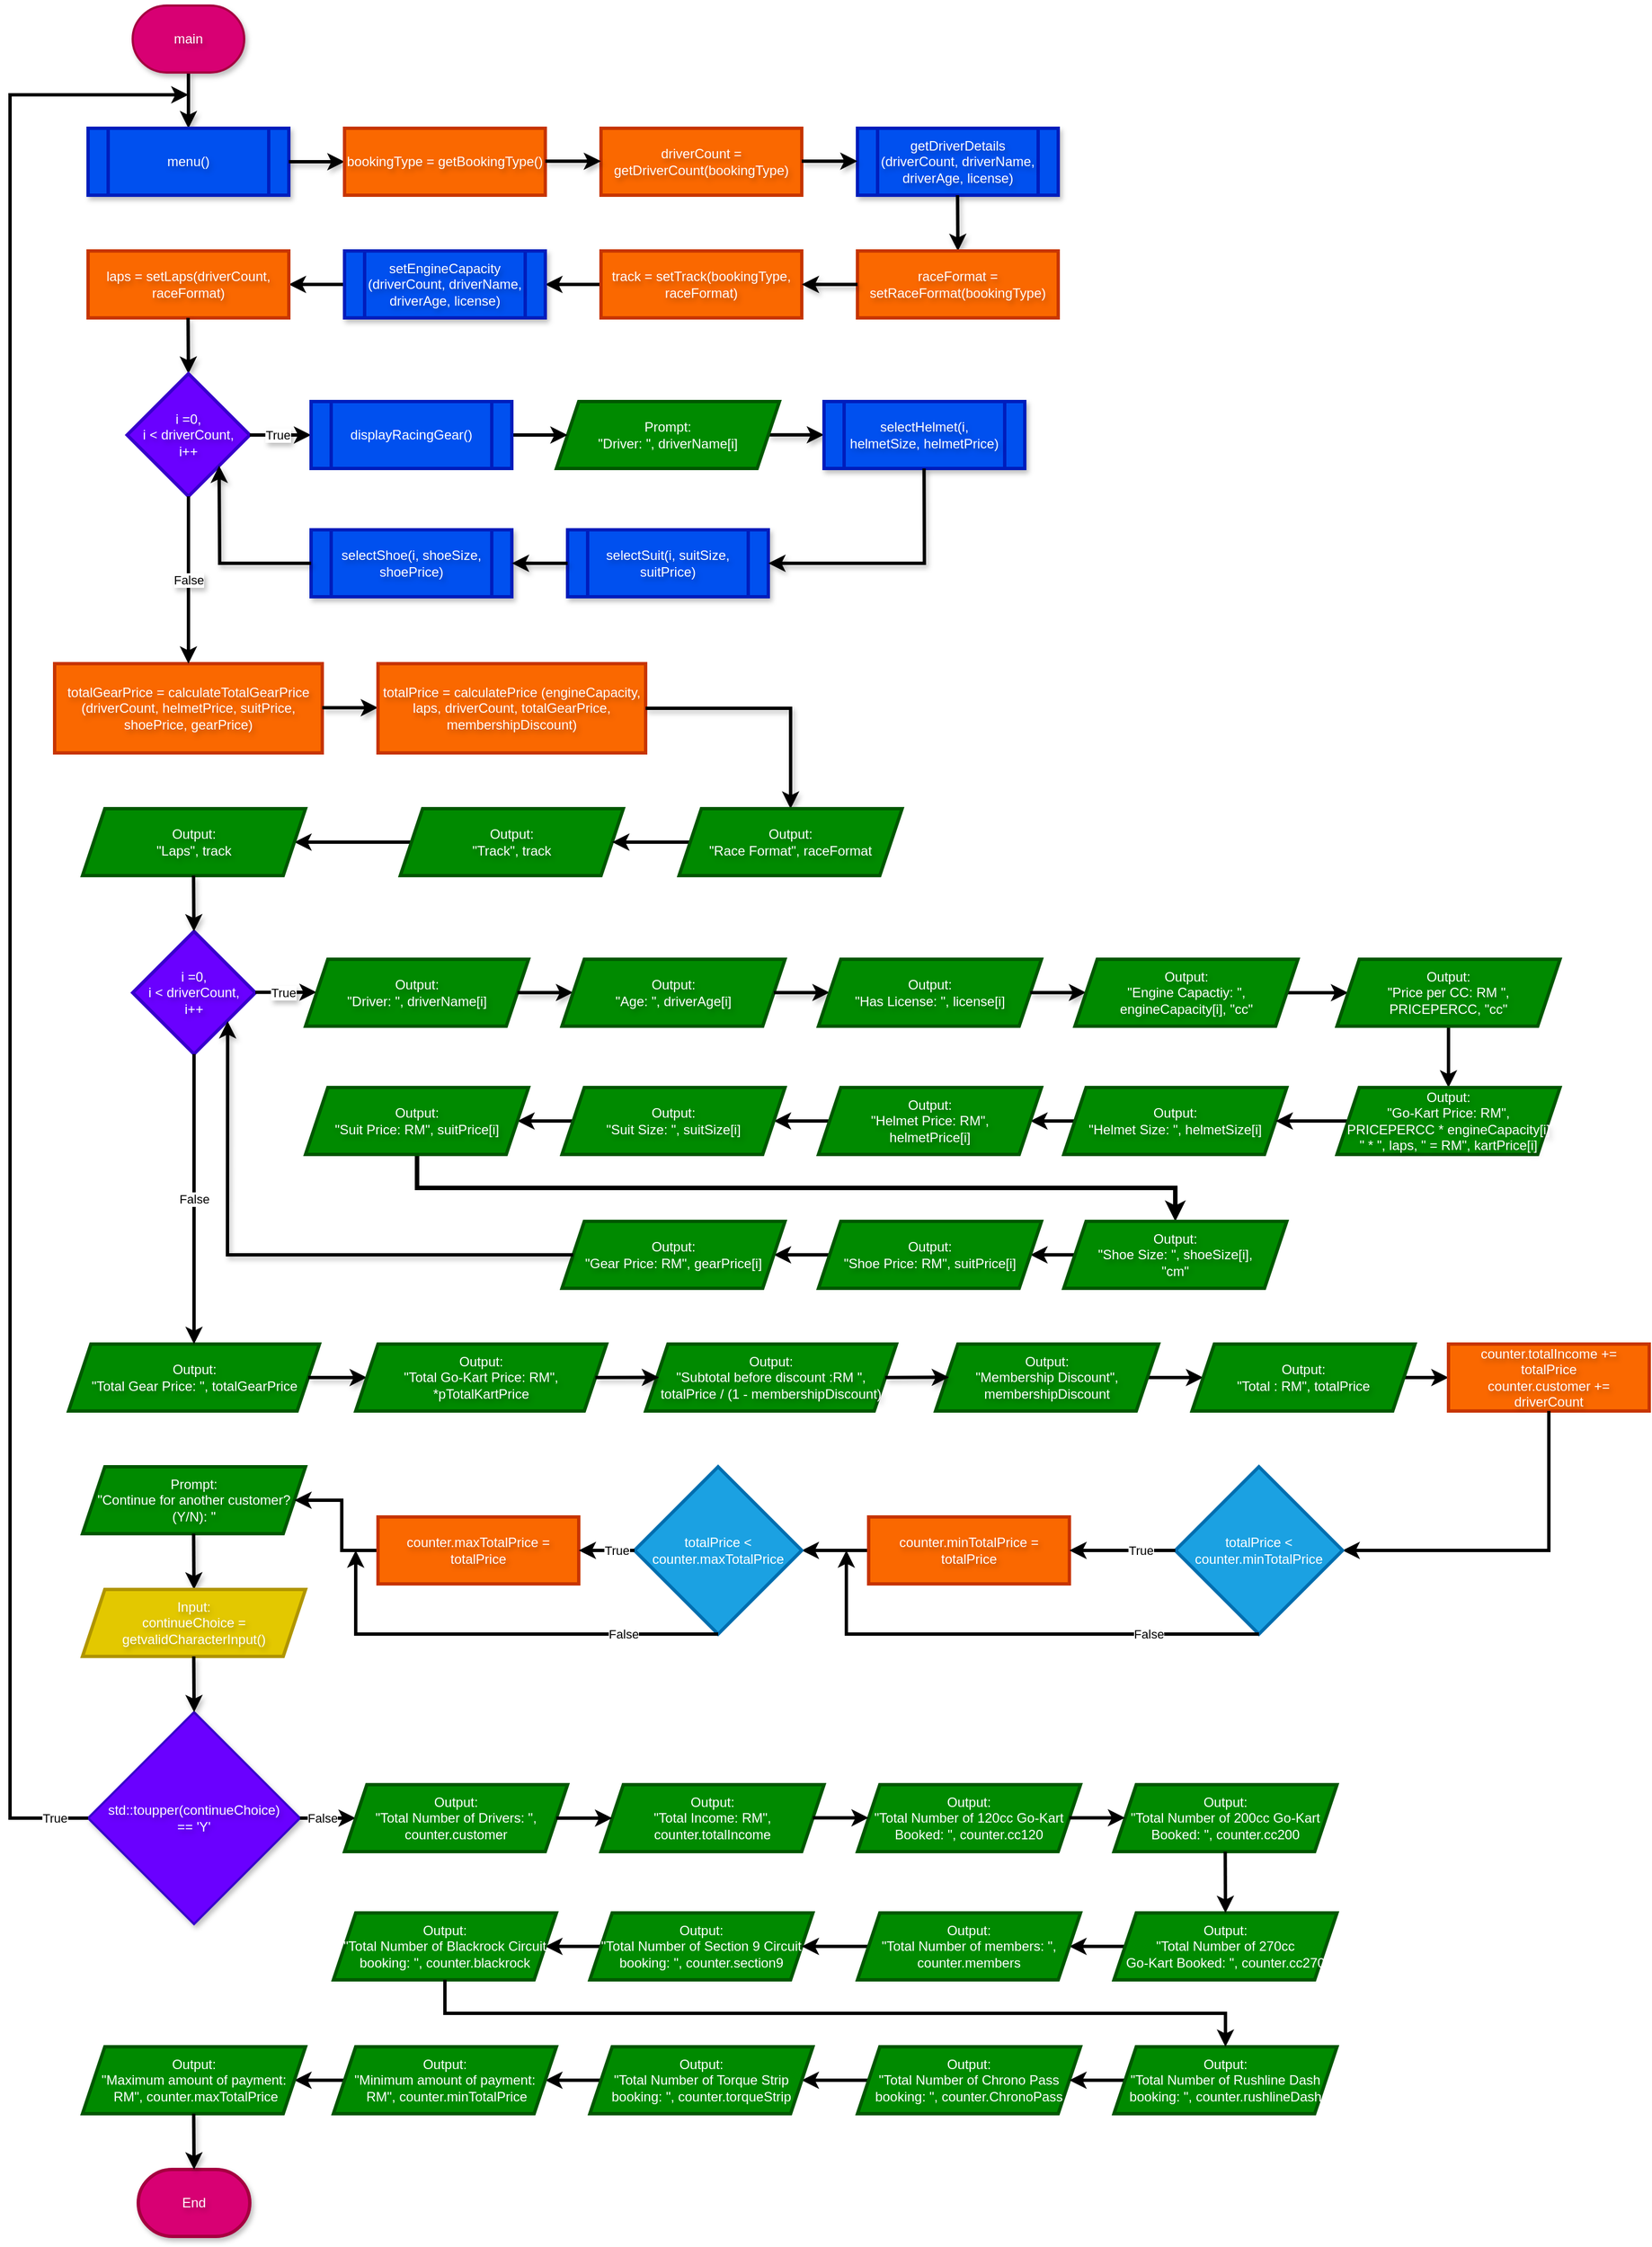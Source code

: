 <mxfile>
    <diagram id="DSDsXnFP1v6kwenmJiHx" name="Page-1">
        <mxGraphModel dx="728" dy="586" grid="1" gridSize="10" guides="1" tooltips="1" connect="1" arrows="1" fold="1" page="1" pageScale="1" pageWidth="827" pageHeight="1169" background="none" math="0" shadow="0">
            <root>
                <mxCell id="0"/>
                <mxCell id="1" parent="0"/>
                <mxCell id="25" value="" style="edgeStyle=none;html=1;strokeWidth=3;shadow=1;textShadow=1;spacing=2;" parent="1" source="2" target="24" edge="1">
                    <mxGeometry relative="1" as="geometry"/>
                </mxCell>
                <mxCell id="2" value="main" style="strokeWidth=2;html=1;shape=mxgraph.flowchart.terminator;whiteSpace=wrap;fillColor=#d80073;strokeColor=#A50040;shadow=1;fontColor=#ffffff;textShadow=1;spacing=2;" parent="1" vertex="1">
                    <mxGeometry x="270" y="40" width="100" height="60" as="geometry"/>
                </mxCell>
                <mxCell id="24" value="menu()" style="shape=process;whiteSpace=wrap;html=1;backgroundOutline=1;strokeWidth=3;shadow=1;fillColor=#0050ef;strokeColor=#001DBC;fontColor=#ffffff;textShadow=1;spacing=2;" parent="1" vertex="1">
                    <mxGeometry x="230" y="150" width="180" height="60" as="geometry"/>
                </mxCell>
                <mxCell id="109" value="std::toupper(continueChoice)&lt;br&gt;== &#39;Y&#39;" style="rhombus;whiteSpace=wrap;html=1;fillColor=#6a00ff;strokeColor=#3700CC;strokeWidth=2;shadow=1;fontColor=#ffffff;textShadow=1;spacing=2;" parent="1" vertex="1">
                    <mxGeometry x="230" y="1570" width="190" height="190" as="geometry"/>
                </mxCell>
                <mxCell id="118" value="" style="edgeStyle=none;html=1;strokeWidth=3;shadow=1;textShadow=1;spacing=2;exitX=1;exitY=0.5;exitDx=0;exitDy=0;" parent="1" source="24" edge="1">
                    <mxGeometry relative="1" as="geometry">
                        <mxPoint x="319.66" y="210" as="sourcePoint"/>
                        <mxPoint x="460" y="180" as="targetPoint"/>
                    </mxGeometry>
                </mxCell>
                <mxCell id="119" value="bookingType = getBookingType()" style="whiteSpace=wrap;html=1;fillColor=#fa6800;fontColor=#FFFFFF;strokeColor=#C73500;strokeWidth=3;textShadow=1;spacing=2;" parent="1" vertex="1">
                    <mxGeometry x="460" y="150" width="180" height="60" as="geometry"/>
                </mxCell>
                <mxCell id="121" value="driverCount =&lt;br&gt;getDriverCount(bookingType)" style="whiteSpace=wrap;html=1;fillColor=#fa6800;fontColor=#FFFFFF;strokeColor=#C73500;strokeWidth=3;textShadow=1;spacing=2;" parent="1" vertex="1">
                    <mxGeometry x="690" y="150" width="180" height="60" as="geometry"/>
                </mxCell>
                <mxCell id="124" value="getDriverDetails (driverCount, driverName, driverAge, license)" style="shape=process;whiteSpace=wrap;html=1;backgroundOutline=1;strokeWidth=3;shadow=1;fillColor=#0050ef;strokeColor=#001DBC;fontColor=#ffffff;textShadow=1;spacing=2;" parent="1" vertex="1">
                    <mxGeometry x="920" y="150" width="180" height="60" as="geometry"/>
                </mxCell>
                <mxCell id="125" value="" style="edgeStyle=none;html=1;strokeWidth=3;shadow=1;entryX=0.5;entryY=0;entryDx=0;entryDy=0;textShadow=1;spacing=2;" parent="1" edge="1">
                    <mxGeometry relative="1" as="geometry">
                        <mxPoint x="1009.71" y="210" as="sourcePoint"/>
                        <mxPoint x="1010.05" y="260" as="targetPoint"/>
                    </mxGeometry>
                </mxCell>
                <mxCell id="126" value="raceFormat =&lt;br&gt;setRaceFormat(bookingType)" style="whiteSpace=wrap;html=1;fillColor=#fa6800;fontColor=#FFFFFF;strokeColor=#C73500;strokeWidth=3;textShadow=1;spacing=2;" parent="1" vertex="1">
                    <mxGeometry x="920" y="260" width="180" height="60" as="geometry"/>
                </mxCell>
                <mxCell id="228" value="" style="edgeStyle=none;html=1;strokeWidth=3;" parent="1" source="129" target="132" edge="1">
                    <mxGeometry relative="1" as="geometry"/>
                </mxCell>
                <mxCell id="129" value="track = setTrack(bookingType, raceFormat)" style="whiteSpace=wrap;html=1;fillColor=#fa6800;fontColor=#FFFFFF;strokeColor=#C73500;strokeWidth=3;textShadow=1;spacing=2;" parent="1" vertex="1">
                    <mxGeometry x="690" y="260" width="180" height="60" as="geometry"/>
                </mxCell>
                <mxCell id="229" value="" style="edgeStyle=none;html=1;strokeWidth=3;" parent="1" source="132" target="134" edge="1">
                    <mxGeometry relative="1" as="geometry"/>
                </mxCell>
                <mxCell id="132" value="setEngineCapacity&lt;br&gt;(driverCount, driverName, driverAge, license)" style="shape=process;whiteSpace=wrap;html=1;backgroundOutline=1;strokeWidth=3;shadow=1;fillColor=#0050ef;strokeColor=#001DBC;fontColor=#ffffff;textShadow=1;spacing=2;" parent="1" vertex="1">
                    <mxGeometry x="460" y="260" width="180" height="60" as="geometry"/>
                </mxCell>
                <mxCell id="134" value="laps = setLaps(driverCount, raceFormat)" style="whiteSpace=wrap;html=1;fillColor=#fa6800;fontColor=#FFFFFF;strokeColor=#C73500;strokeWidth=3;textShadow=1;spacing=2;" parent="1" vertex="1">
                    <mxGeometry x="230" y="260" width="180" height="60" as="geometry"/>
                </mxCell>
                <mxCell id="135" value="" style="edgeStyle=none;html=1;strokeWidth=3;shadow=1;entryX=0.5;entryY=0;entryDx=0;entryDy=0;textShadow=1;spacing=2;" parent="1" edge="1">
                    <mxGeometry relative="1" as="geometry">
                        <mxPoint x="319.66" y="320" as="sourcePoint"/>
                        <mxPoint x="320" y="370" as="targetPoint"/>
                    </mxGeometry>
                </mxCell>
                <mxCell id="136" value="i =0,&lt;br&gt;i &amp;lt; driverCount,&lt;br&gt;i++" style="rhombus;whiteSpace=wrap;html=1;fillColor=#6a00ff;fontColor=#ffffff;strokeColor=#3700CC;textShadow=1;spacing=2;strokeWidth=3;" parent="1" vertex="1">
                    <mxGeometry x="265" y="370" width="110" height="110" as="geometry"/>
                </mxCell>
                <mxCell id="143" value="selectSuit(i, suitSize, suitPrice)" style="shape=process;whiteSpace=wrap;html=1;backgroundOutline=1;strokeWidth=3;shadow=1;fillColor=#0050ef;strokeColor=#001DBC;fontColor=#ffffff;textShadow=1;spacing=2;" parent="1" vertex="1">
                    <mxGeometry x="660" y="510" width="180" height="60" as="geometry"/>
                </mxCell>
                <mxCell id="145" value="selectShoe(i, shoeSize, shoePrice)" style="shape=process;whiteSpace=wrap;html=1;backgroundOutline=1;strokeWidth=3;shadow=1;fillColor=#0050ef;strokeColor=#001DBC;fontColor=#ffffff;textShadow=1;spacing=2;" parent="1" vertex="1">
                    <mxGeometry x="430" y="510" width="180" height="60" as="geometry"/>
                </mxCell>
                <mxCell id="146" value="" style="edgeStyle=none;html=1;strokeWidth=3;shadow=1;entryX=1;entryY=1;entryDx=0;entryDy=0;exitX=0;exitY=0.5;exitDx=0;exitDy=0;rounded=0;curved=0;textShadow=1;spacing=2;" parent="1" source="145" target="136" edge="1">
                    <mxGeometry relative="1" as="geometry">
                        <mxPoint x="428" y="770" as="sourcePoint"/>
                        <mxPoint x="346.5" y="452.5" as="targetPoint"/>
                        <Array as="points">
                            <mxPoint x="348" y="540"/>
                        </Array>
                    </mxGeometry>
                </mxCell>
                <mxCell id="149" value="totalGearPrice = calculateTotalGearPrice (driverCount, helmetPrice, suitPrice, shoePrice, gearPrice)" style="whiteSpace=wrap;html=1;fillColor=#fa6800;fontColor=#FFFFFF;strokeColor=#C73500;strokeWidth=3;textShadow=1;spacing=2;" parent="1" vertex="1">
                    <mxGeometry x="200" y="630" width="240" height="80" as="geometry"/>
                </mxCell>
                <mxCell id="150" value="" style="endArrow=classic;html=1;exitX=0.5;exitY=1;exitDx=0;exitDy=0;entryX=0.5;entryY=0;entryDx=0;entryDy=0;strokeWidth=3;textShadow=1;spacing=2;" parent="1" source="136" target="149" edge="1">
                    <mxGeometry relative="1" as="geometry">
                        <mxPoint x="300" y="630" as="sourcePoint"/>
                        <mxPoint x="400" y="630" as="targetPoint"/>
                    </mxGeometry>
                </mxCell>
                <mxCell id="151" value="False" style="edgeLabel;resizable=0;html=1;;align=center;verticalAlign=middle;textShadow=1;spacing=2;" parent="150" connectable="0" vertex="1">
                    <mxGeometry relative="1" as="geometry"/>
                </mxCell>
                <mxCell id="152" value="" style="endArrow=classic;html=1;exitX=1;exitY=0.5;exitDx=0;exitDy=0;entryX=0;entryY=0.5;entryDx=0;entryDy=0;strokeWidth=3;textShadow=1;spacing=2;" parent="1" source="136" edge="1">
                    <mxGeometry relative="1" as="geometry">
                        <mxPoint x="390" y="460" as="sourcePoint"/>
                        <mxPoint x="430" y="425" as="targetPoint"/>
                    </mxGeometry>
                </mxCell>
                <mxCell id="153" value="True" style="edgeLabel;resizable=0;html=1;;align=center;verticalAlign=middle;textShadow=1;spacing=2;" parent="152" connectable="0" vertex="1">
                    <mxGeometry relative="1" as="geometry">
                        <mxPoint x="-3" as="offset"/>
                    </mxGeometry>
                </mxCell>
                <mxCell id="155" value="" style="edgeStyle=none;html=1;strokeWidth=3;shadow=1;textShadow=1;spacing=2;" parent="1" edge="1">
                    <mxGeometry relative="1" as="geometry">
                        <mxPoint x="440" y="669.47" as="sourcePoint"/>
                        <mxPoint x="490" y="669.47" as="targetPoint"/>
                    </mxGeometry>
                </mxCell>
                <mxCell id="156" value="totalPrice = calculatePrice (engineCapacity, laps, driverCount, totalGearPrice, membershipDiscount)" style="whiteSpace=wrap;html=1;fillColor=#fa6800;fontColor=#FFFFFF;strokeColor=#C73500;strokeWidth=3;textShadow=1;spacing=2;" parent="1" vertex="1">
                    <mxGeometry x="490" y="630" width="240" height="80" as="geometry"/>
                </mxCell>
                <mxCell id="157" value="" style="edgeStyle=none;html=1;strokeWidth=3;shadow=1;entryX=0.5;entryY=0;entryDx=0;entryDy=0;textShadow=1;spacing=2;exitX=1;exitY=0.5;exitDx=0;exitDy=0;rounded=0;curved=0;" parent="1" edge="1" target="304" source="156">
                    <mxGeometry relative="1" as="geometry">
                        <mxPoint x="760" y="650" as="sourcePoint"/>
                        <mxPoint x="760.34" y="700" as="targetPoint"/>
                        <Array as="points">
                            <mxPoint x="860" y="670"/>
                        </Array>
                    </mxGeometry>
                </mxCell>
                <mxCell id="230" value="" style="edgeStyle=none;html=1;strokeWidth=3;" parent="1" target="161" edge="1">
                    <mxGeometry relative="1" as="geometry">
                        <mxPoint x="520" y="790" as="sourcePoint"/>
                    </mxGeometry>
                </mxCell>
                <mxCell id="161" value="Output:&lt;br&gt;&quot;Laps&quot;, track" style="shape=parallelogram;perimeter=parallelogramPerimeter;whiteSpace=wrap;html=1;fixedSize=1;fillColor=#008a00;fontColor=#ffffff;strokeColor=#005700;textShadow=1;spacing=2;strokeWidth=3;" parent="1" vertex="1">
                    <mxGeometry x="225" y="760" width="200" height="60" as="geometry"/>
                </mxCell>
                <mxCell id="162" value="i =0,&lt;br&gt;i &amp;lt; driverCount,&lt;br&gt;i++" style="rhombus;whiteSpace=wrap;html=1;fillColor=#6a00ff;fontColor=#ffffff;strokeColor=#3700CC;textShadow=1;spacing=2;strokeWidth=3;" parent="1" vertex="1">
                    <mxGeometry x="270" y="870" width="110" height="110" as="geometry"/>
                </mxCell>
                <mxCell id="163" value="" style="edgeStyle=none;html=1;strokeWidth=3;shadow=1;entryX=0.5;entryY=0;entryDx=0;entryDy=0;textShadow=1;spacing=2;" parent="1" edge="1">
                    <mxGeometry relative="1" as="geometry">
                        <mxPoint x="324.57" y="820" as="sourcePoint"/>
                        <mxPoint x="324.91" y="870" as="targetPoint"/>
                    </mxGeometry>
                </mxCell>
                <mxCell id="164" value="" style="endArrow=classic;html=1;exitX=1;exitY=0.5;exitDx=0;exitDy=0;entryX=0;entryY=0.5;entryDx=0;entryDy=0;strokeWidth=3;textShadow=1;spacing=2;" parent="1" edge="1">
                    <mxGeometry relative="1" as="geometry">
                        <mxPoint x="380" y="924.57" as="sourcePoint"/>
                        <mxPoint x="435" y="924.57" as="targetPoint"/>
                    </mxGeometry>
                </mxCell>
                <mxCell id="165" value="True" style="edgeLabel;resizable=0;html=1;;align=center;verticalAlign=middle;textShadow=1;spacing=2;" parent="164" connectable="0" vertex="1">
                    <mxGeometry relative="1" as="geometry">
                        <mxPoint x="-3" as="offset"/>
                    </mxGeometry>
                </mxCell>
                <mxCell id="166" value="Output:&lt;br&gt;&quot;Driver: &quot;, driverName[i]" style="shape=parallelogram;perimeter=parallelogramPerimeter;whiteSpace=wrap;html=1;fixedSize=1;fillColor=#008a00;fontColor=#ffffff;strokeColor=#005700;textShadow=1;spacing=2;strokeWidth=3;" parent="1" vertex="1">
                    <mxGeometry x="425" y="895" width="200" height="60" as="geometry"/>
                </mxCell>
                <mxCell id="192" value="" style="edgeStyle=none;html=1;textShadow=1;strokeWidth=3;spacing=2;" parent="1" source="171" target="184" edge="1">
                    <mxGeometry relative="1" as="geometry"/>
                </mxCell>
                <mxCell id="171" value="Output:&lt;br&gt;&quot;Helmet Size: &quot;, helmetSize[i]" style="shape=parallelogram;perimeter=parallelogramPerimeter;whiteSpace=wrap;html=1;fixedSize=1;fillColor=#008a00;fontColor=#ffffff;strokeColor=#005700;textShadow=1;spacing=2;strokeWidth=3;" parent="1" vertex="1">
                    <mxGeometry x="1105" y="1010" width="200" height="60" as="geometry"/>
                </mxCell>
                <mxCell id="172" value="" style="edgeStyle=none;html=1;strokeWidth=3;shadow=1;textShadow=1;spacing=2;" parent="1" edge="1">
                    <mxGeometry relative="1" as="geometry">
                        <mxPoint x="840" y="424.83" as="sourcePoint"/>
                        <mxPoint x="890" y="424.83" as="targetPoint"/>
                    </mxGeometry>
                </mxCell>
                <mxCell id="173" value="selectHelmet(i, helmetSize, helmetPrice)" style="shape=process;whiteSpace=wrap;html=1;backgroundOutline=1;strokeWidth=3;shadow=1;fillColor=#0050ef;strokeColor=#001DBC;fontColor=#ffffff;textShadow=1;spacing=2;" parent="1" vertex="1">
                    <mxGeometry x="890" y="395" width="180" height="60" as="geometry"/>
                </mxCell>
                <mxCell id="174" value="" style="edgeStyle=none;html=1;strokeWidth=3;shadow=1;entryX=1;entryY=0.5;entryDx=0;entryDy=0;textShadow=1;spacing=2;rounded=0;curved=0;" parent="1" target="143" edge="1">
                    <mxGeometry relative="1" as="geometry">
                        <mxPoint x="979.7" y="455" as="sourcePoint"/>
                        <mxPoint x="980" y="510" as="targetPoint"/>
                        <Array as="points">
                            <mxPoint x="980" y="540"/>
                        </Array>
                    </mxGeometry>
                </mxCell>
                <mxCell id="176" value="" style="edgeStyle=none;html=1;strokeWidth=3;shadow=1;entryX=1;entryY=0.5;entryDx=0;entryDy=0;exitX=0;exitY=0.5;exitDx=0;exitDy=0;textShadow=1;spacing=2;" parent="1" source="143" target="145" edge="1">
                    <mxGeometry relative="1" as="geometry">
                        <mxPoint x="620" y="434.83" as="sourcePoint"/>
                        <mxPoint x="670" y="434.83" as="targetPoint"/>
                    </mxGeometry>
                </mxCell>
                <mxCell id="178" value="" style="edgeStyle=none;html=1;strokeWidth=3;shadow=1;textShadow=1;spacing=2;" parent="1" edge="1">
                    <mxGeometry relative="1" as="geometry">
                        <mxPoint x="615" y="924.82" as="sourcePoint"/>
                        <mxPoint x="665" y="924.82" as="targetPoint"/>
                    </mxGeometry>
                </mxCell>
                <mxCell id="179" value="Output:&lt;br&gt;&quot;Age: &quot;, driverAge[i]" style="shape=parallelogram;perimeter=parallelogramPerimeter;whiteSpace=wrap;html=1;fixedSize=1;fillColor=#008a00;fontColor=#ffffff;strokeColor=#005700;textShadow=1;spacing=2;strokeWidth=3;" parent="1" vertex="1">
                    <mxGeometry x="655" y="895" width="200" height="60" as="geometry"/>
                </mxCell>
                <mxCell id="180" value="" style="edgeStyle=none;html=1;strokeWidth=3;shadow=1;textShadow=1;spacing=2;" parent="1" edge="1">
                    <mxGeometry relative="1" as="geometry">
                        <mxPoint x="845" y="924.82" as="sourcePoint"/>
                        <mxPoint x="895" y="924.82" as="targetPoint"/>
                    </mxGeometry>
                </mxCell>
                <mxCell id="181" value="&lt;span style=&quot;color: rgb(255, 255, 255);&quot;&gt;Output:&lt;/span&gt;&lt;br&gt;&lt;span style=&quot;color: rgb(255, 255, 255);&quot;&gt;&quot;Has License: &quot;, license[i]&lt;/span&gt;" style="shape=parallelogram;perimeter=parallelogramPerimeter;whiteSpace=wrap;html=1;fixedSize=1;fillColor=#008a00;fontColor=#ffffff;strokeColor=#005700;textShadow=1;spacing=2;strokeWidth=3;" parent="1" vertex="1">
                    <mxGeometry x="885" y="895" width="200" height="60" as="geometry"/>
                </mxCell>
                <mxCell id="182" value="" style="edgeStyle=none;html=1;strokeWidth=3;shadow=1;textShadow=1;spacing=2;" parent="1" edge="1">
                    <mxGeometry relative="1" as="geometry">
                        <mxPoint x="1075" y="924.82" as="sourcePoint"/>
                        <mxPoint x="1125" y="924.82" as="targetPoint"/>
                    </mxGeometry>
                </mxCell>
                <mxCell id="298" value="" style="edgeStyle=none;html=1;strokeWidth=3;" parent="1" source="183" target="296" edge="1">
                    <mxGeometry relative="1" as="geometry"/>
                </mxCell>
                <mxCell id="183" value="&lt;span style=&quot;color: rgb(255, 255, 255);&quot;&gt;Output:&lt;/span&gt;&lt;br&gt;&lt;span style=&quot;color: rgb(255, 255, 255);&quot;&gt;&quot;Engine Capactiy: &quot;, engineCapacity[i], &quot;cc&quot;&lt;/span&gt;" style="shape=parallelogram;perimeter=parallelogramPerimeter;whiteSpace=wrap;html=1;fixedSize=1;fillColor=#008a00;fontColor=#ffffff;strokeColor=#005700;textShadow=1;spacing=2;strokeWidth=3;" parent="1" vertex="1">
                    <mxGeometry x="1115" y="895" width="200" height="60" as="geometry"/>
                </mxCell>
                <mxCell id="193" value="" style="edgeStyle=none;html=1;textShadow=1;strokeWidth=3;spacing=2;" parent="1" source="184" target="185" edge="1">
                    <mxGeometry relative="1" as="geometry"/>
                </mxCell>
                <mxCell id="184" value="&lt;span style=&quot;color: rgb(255, 255, 255);&quot;&gt;Output:&lt;/span&gt;&lt;br&gt;&lt;span style=&quot;color: rgb(255, 255, 255);&quot;&gt;&quot;Helmet Price: RM&quot;,&lt;br&gt;helmetPrice[i]&lt;/span&gt;" style="shape=parallelogram;perimeter=parallelogramPerimeter;whiteSpace=wrap;html=1;fixedSize=1;fillColor=#008a00;fontColor=#ffffff;strokeColor=#005700;textShadow=1;spacing=2;strokeWidth=3;" parent="1" vertex="1">
                    <mxGeometry x="885" y="1010" width="200" height="60" as="geometry"/>
                </mxCell>
                <mxCell id="194" value="" style="edgeStyle=none;html=1;textShadow=1;strokeWidth=3;spacing=2;" parent="1" source="185" target="186" edge="1">
                    <mxGeometry relative="1" as="geometry"/>
                </mxCell>
                <mxCell id="185" value="&lt;span style=&quot;color: rgb(255, 255, 255);&quot;&gt;Output:&lt;/span&gt;&lt;br&gt;&lt;span style=&quot;color: rgb(255, 255, 255);&quot;&gt;&quot;Suit Size: &quot;, suitSize[i]&lt;/span&gt;" style="shape=parallelogram;perimeter=parallelogramPerimeter;whiteSpace=wrap;html=1;fixedSize=1;fillColor=#008a00;fontColor=#ffffff;strokeColor=#005700;textShadow=1;spacing=2;strokeWidth=3;" parent="1" vertex="1">
                    <mxGeometry x="655" y="1010" width="200" height="60" as="geometry"/>
                </mxCell>
                <mxCell id="196" value="" style="edgeStyle=none;html=1;entryX=0.5;entryY=0;entryDx=0;entryDy=0;strokeWidth=4;textShadow=1;rounded=0;curved=0;spacing=2;" parent="1" source="186" target="187" edge="1">
                    <mxGeometry relative="1" as="geometry">
                        <mxPoint x="525.0" y="1150" as="targetPoint"/>
                        <Array as="points">
                            <mxPoint x="525" y="1100"/>
                            <mxPoint x="1205" y="1100"/>
                        </Array>
                    </mxGeometry>
                </mxCell>
                <mxCell id="186" value="&lt;span style=&quot;color: rgb(255, 255, 255);&quot;&gt;Output:&lt;/span&gt;&lt;br&gt;&lt;span style=&quot;color: rgb(255, 255, 255);&quot;&gt;&quot;Suit Price: RM&quot;, suitPrice[i]&lt;/span&gt;" style="shape=parallelogram;perimeter=parallelogramPerimeter;whiteSpace=wrap;html=1;fixedSize=1;fillColor=#008a00;fontColor=#ffffff;strokeColor=#005700;textShadow=1;spacing=2;strokeWidth=3;" parent="1" vertex="1">
                    <mxGeometry x="425" y="1010" width="200" height="60" as="geometry"/>
                </mxCell>
                <mxCell id="197" value="" style="edgeStyle=none;html=1;textShadow=1;strokeWidth=3;spacing=2;" parent="1" source="187" target="188" edge="1">
                    <mxGeometry relative="1" as="geometry"/>
                </mxCell>
                <mxCell id="187" value="&lt;span style=&quot;color: rgb(255, 255, 255);&quot;&gt;Output:&lt;/span&gt;&lt;br&gt;&lt;span style=&quot;color: rgb(255, 255, 255);&quot;&gt;&quot;Shoe Size: &quot;, shoeSize[i],&lt;br&gt;&quot;cm&quot;&lt;/span&gt;" style="shape=parallelogram;perimeter=parallelogramPerimeter;whiteSpace=wrap;html=1;fixedSize=1;fillColor=#008a00;fontColor=#ffffff;strokeColor=#005700;textShadow=1;spacing=2;strokeWidth=3;" parent="1" vertex="1">
                    <mxGeometry x="1105" y="1130" width="200" height="60" as="geometry"/>
                </mxCell>
                <mxCell id="198" value="" style="edgeStyle=none;html=1;textShadow=1;strokeWidth=3;spacing=2;" parent="1" source="188" target="189" edge="1">
                    <mxGeometry relative="1" as="geometry"/>
                </mxCell>
                <mxCell id="188" value="&lt;span style=&quot;color: rgb(255, 255, 255);&quot;&gt;Output:&lt;/span&gt;&lt;br&gt;&lt;span style=&quot;color: rgb(255, 255, 255);&quot;&gt;&quot;Shoe Price: RM&quot;, suitPrice[i]&lt;/span&gt;" style="shape=parallelogram;perimeter=parallelogramPerimeter;whiteSpace=wrap;html=1;fixedSize=1;fillColor=#008a00;fontColor=#ffffff;strokeColor=#005700;textShadow=1;spacing=2;strokeWidth=3;" parent="1" vertex="1">
                    <mxGeometry x="885" y="1130" width="200" height="60" as="geometry"/>
                </mxCell>
                <mxCell id="189" value="&lt;span style=&quot;color: rgb(255, 255, 255);&quot;&gt;Output:&lt;/span&gt;&lt;br&gt;&lt;span style=&quot;color: rgb(255, 255, 255);&quot;&gt;&quot;Gear Price: RM&quot;, gearPrice[i]&lt;/span&gt;" style="shape=parallelogram;perimeter=parallelogramPerimeter;whiteSpace=wrap;html=1;fixedSize=1;fillColor=#008a00;fontColor=#ffffff;strokeColor=#005700;textShadow=1;spacing=2;strokeWidth=3;" parent="1" vertex="1">
                    <mxGeometry x="655" y="1130" width="200" height="60" as="geometry"/>
                </mxCell>
                <mxCell id="190" value="" style="edgeStyle=none;html=1;strokeWidth=3;shadow=1;exitX=0;exitY=0.5;exitDx=0;exitDy=0;textShadow=1;rounded=0;curved=0;entryX=0.774;entryY=0.732;entryDx=0;entryDy=0;entryPerimeter=0;spacing=2;" parent="1" source="189" target="162" edge="1">
                    <mxGeometry relative="1" as="geometry">
                        <mxPoint x="674" y="1157.5" as="sourcePoint"/>
                        <mxPoint x="355" y="990" as="targetPoint"/>
                        <Array as="points">
                            <mxPoint x="355" y="1160"/>
                        </Array>
                    </mxGeometry>
                </mxCell>
                <mxCell id="201" value="&lt;span style=&quot;color: rgb(255, 255, 255);&quot;&gt;Output:&lt;/span&gt;&lt;br&gt;&lt;span style=&quot;color: rgb(255, 255, 255);&quot;&gt;&quot;Total Gear Price: &quot;, totalGearPrice&lt;/span&gt;" style="shape=parallelogram;perimeter=parallelogramPerimeter;whiteSpace=wrap;html=1;fixedSize=1;fillColor=#008a00;fontColor=#ffffff;strokeColor=#005700;textShadow=1;spacing=2;strokeWidth=3;" parent="1" vertex="1">
                    <mxGeometry x="212.5" y="1240" width="225" height="60" as="geometry"/>
                </mxCell>
                <mxCell id="202" value="" style="endArrow=classic;html=1;exitX=0.5;exitY=1;exitDx=0;exitDy=0;entryX=0.5;entryY=0;entryDx=0;entryDy=0;strokeWidth=3;spacing=2;" parent="1" source="162" target="201" edge="1">
                    <mxGeometry relative="1" as="geometry">
                        <mxPoint x="375" y="1070" as="sourcePoint"/>
                        <mxPoint x="475" y="1070" as="targetPoint"/>
                    </mxGeometry>
                </mxCell>
                <mxCell id="203" value="False" style="edgeLabel;resizable=0;html=1;;align=center;verticalAlign=middle;spacing=2;" parent="202" connectable="0" vertex="1">
                    <mxGeometry relative="1" as="geometry"/>
                </mxCell>
                <mxCell id="204" value="" style="edgeStyle=none;html=1;strokeWidth=3;shadow=1;textShadow=1;spacing=2;exitX=1;exitY=0.5;exitDx=0;exitDy=0;" parent="1" source="201" edge="1">
                    <mxGeometry relative="1" as="geometry">
                        <mxPoint x="438" y="1270" as="sourcePoint"/>
                        <mxPoint x="480" y="1270" as="targetPoint"/>
                    </mxGeometry>
                </mxCell>
                <mxCell id="231" value="" style="edgeStyle=none;html=1;strokeWidth=3;" parent="1" source="205" target="207" edge="1">
                    <mxGeometry relative="1" as="geometry"/>
                </mxCell>
                <mxCell id="205" value="Output:&lt;br&gt;&quot;Membership Discount&quot;,&lt;br&gt;membershipDiscount" style="shape=parallelogram;perimeter=parallelogramPerimeter;whiteSpace=wrap;html=1;fixedSize=1;fillColor=#008a00;fontColor=#ffffff;strokeColor=#005700;textShadow=1;spacing=2;strokeWidth=3;" parent="1" vertex="1">
                    <mxGeometry x="990" y="1240" width="200" height="60" as="geometry"/>
                </mxCell>
                <mxCell id="274" value="" style="edgeStyle=none;html=1;strokeWidth=3;" parent="1" source="207" target="208" edge="1">
                    <mxGeometry relative="1" as="geometry"/>
                </mxCell>
                <mxCell id="207" value="Output:&lt;br&gt;&quot;Total : RM&quot;, totalPrice" style="shape=parallelogram;perimeter=parallelogramPerimeter;whiteSpace=wrap;html=1;fixedSize=1;fillColor=#008a00;fontColor=#ffffff;strokeColor=#005700;textShadow=1;spacing=2;strokeWidth=3;" parent="1" vertex="1">
                    <mxGeometry x="1220" y="1240" width="200" height="60" as="geometry"/>
                </mxCell>
                <mxCell id="208" value="counter.totalIncome +=&lt;br&gt;totalPrice&lt;br&gt;&lt;span style=&quot;color: rgb(255, 255, 255);&quot;&gt;counter.customer +=&lt;/span&gt;&lt;br&gt;&lt;span style=&quot;color: rgb(255, 255, 255);&quot;&gt;driverCount&lt;/span&gt;" style="whiteSpace=wrap;html=1;fillColor=#fa6800;fontColor=#FFFFFF;strokeColor=#C73500;strokeWidth=3;textShadow=1;spacing=2;" parent="1" vertex="1">
                    <mxGeometry x="1450" y="1240" width="180" height="60" as="geometry"/>
                </mxCell>
                <mxCell id="283" value="" style="edgeStyle=none;html=1;strokeWidth=3;exitX=0.5;exitY=1;exitDx=0;exitDy=0;entryX=1;entryY=0.5;entryDx=0;entryDy=0;rounded=0;curved=0;" parent="1" source="208" target="276" edge="1">
                    <mxGeometry relative="1" as="geometry">
                        <mxPoint x="1280" y="1300" as="sourcePoint"/>
                        <mxPoint x="1280" y="1350" as="targetPoint"/>
                        <Array as="points">
                            <mxPoint x="1540" y="1425"/>
                        </Array>
                    </mxGeometry>
                </mxCell>
                <mxCell id="215" value="Prompt:&lt;br&gt;&quot;Continue for another customer?&lt;br&gt;(Y/N): &quot;" style="shape=parallelogram;perimeter=parallelogramPerimeter;whiteSpace=wrap;html=1;fixedSize=1;fillColor=#008a00;fontColor=#ffffff;strokeColor=#005700;textShadow=1;spacing=2;strokeWidth=3;" parent="1" vertex="1">
                    <mxGeometry x="225" y="1350" width="200" height="60" as="geometry"/>
                </mxCell>
                <mxCell id="216" value="" style="edgeStyle=none;html=1;strokeWidth=3;shadow=1;entryX=0.5;entryY=0;entryDx=0;entryDy=0;textShadow=1;spacing=2;" parent="1" edge="1">
                    <mxGeometry relative="1" as="geometry">
                        <mxPoint x="324.63" y="1410" as="sourcePoint"/>
                        <mxPoint x="324.97" y="1460" as="targetPoint"/>
                    </mxGeometry>
                </mxCell>
                <mxCell id="217" value="Input:&lt;br&gt;continueChoice =&lt;br&gt;getvalidCharacterInput()" style="shape=parallelogram;perimeter=parallelogramPerimeter;whiteSpace=wrap;html=1;fixedSize=1;fillColor=#e3c800;fontColor=#FFFFFF;strokeColor=#B09500;textShadow=1;spacing=2;strokeWidth=3;" parent="1" vertex="1">
                    <mxGeometry x="225" y="1460" width="200" height="60" as="geometry"/>
                </mxCell>
                <mxCell id="218" value="" style="edgeStyle=none;html=1;strokeWidth=3;shadow=1;entryX=0.5;entryY=0;entryDx=0;entryDy=0;textShadow=1;spacing=2;" parent="1" edge="1">
                    <mxGeometry relative="1" as="geometry">
                        <mxPoint x="324.76" y="1520" as="sourcePoint"/>
                        <mxPoint x="325.1" y="1570" as="targetPoint"/>
                    </mxGeometry>
                </mxCell>
                <mxCell id="221" value="End" style="strokeWidth=3;html=1;shape=mxgraph.flowchart.terminator;whiteSpace=wrap;fillColor=#d80073;strokeColor=#A50040;shadow=1;fontColor=#ffffff;textShadow=1;spacing=2;" parent="1" vertex="1">
                    <mxGeometry x="275" y="1980" width="100" height="60" as="geometry"/>
                </mxCell>
                <mxCell id="223" value="Prompt:&lt;br&gt;&quot;Driver: &quot;, driverName[i]" style="shape=parallelogram;perimeter=parallelogramPerimeter;whiteSpace=wrap;html=1;fixedSize=1;fillColor=#008a00;fontColor=#ffffff;strokeColor=#005700;strokeWidth=3;" parent="1" vertex="1">
                    <mxGeometry x="650" y="395" width="200" height="60" as="geometry"/>
                </mxCell>
                <mxCell id="225" value="" style="edgeStyle=none;html=1;strokeWidth=3;shadow=1;textShadow=1;spacing=2;exitX=1;exitY=0.5;exitDx=0;exitDy=0;" parent="1" edge="1">
                    <mxGeometry relative="1" as="geometry">
                        <mxPoint x="640" y="179.55" as="sourcePoint"/>
                        <mxPoint x="690" y="179.55" as="targetPoint"/>
                    </mxGeometry>
                </mxCell>
                <mxCell id="226" value="" style="edgeStyle=none;html=1;strokeWidth=3;shadow=1;textShadow=1;spacing=2;exitX=1;exitY=0.5;exitDx=0;exitDy=0;" parent="1" edge="1">
                    <mxGeometry relative="1" as="geometry">
                        <mxPoint x="870" y="179.5" as="sourcePoint"/>
                        <mxPoint x="920" y="179.5" as="targetPoint"/>
                    </mxGeometry>
                </mxCell>
                <mxCell id="227" value="" style="edgeStyle=none;html=1;strokeWidth=3;shadow=1;textShadow=1;spacing=2;exitX=0;exitY=0.5;exitDx=0;exitDy=0;entryX=1;entryY=0.5;entryDx=0;entryDy=0;" parent="1" source="126" target="129" edge="1">
                    <mxGeometry relative="1" as="geometry">
                        <mxPoint x="880" y="189.5" as="sourcePoint"/>
                        <mxPoint x="930" y="189.5" as="targetPoint"/>
                    </mxGeometry>
                </mxCell>
                <mxCell id="236" value="True" style="edgeStyle=none;orthogonalLoop=1;jettySize=auto;html=1;strokeWidth=3;exitX=0;exitY=0.5;exitDx=0;exitDy=0;rounded=0;curved=0;" parent="1" source="109" edge="1">
                    <mxGeometry x="-0.966" width="100" relative="1" as="geometry">
                        <mxPoint x="90" y="1750" as="sourcePoint"/>
                        <mxPoint x="320" y="120" as="targetPoint"/>
                        <Array as="points">
                            <mxPoint x="160" y="1665"/>
                            <mxPoint x="160" y="120"/>
                        </Array>
                        <mxPoint as="offset"/>
                    </mxGeometry>
                </mxCell>
                <mxCell id="238" value="False" style="edgeStyle=none;orthogonalLoop=1;jettySize=auto;html=1;strokeWidth=3;exitX=1;exitY=0.5;exitDx=0;exitDy=0;" parent="1" source="109" edge="1">
                    <mxGeometry x="-0.2" width="100" relative="1" as="geometry">
                        <mxPoint x="337.5" y="1770" as="sourcePoint"/>
                        <mxPoint x="470" y="1665" as="targetPoint"/>
                        <Array as="points"/>
                        <mxPoint as="offset"/>
                    </mxGeometry>
                </mxCell>
                <mxCell id="239" value="Output:&lt;br&gt;&quot;Total Number of Drivers: &quot;,&lt;br&gt;counter.customer" style="shape=parallelogram;perimeter=parallelogramPerimeter;whiteSpace=wrap;html=1;fixedSize=1;fillColor=#008a00;fontColor=#ffffff;strokeColor=#005700;strokeWidth=3;" parent="1" vertex="1">
                    <mxGeometry x="460" y="1635" width="200" height="60" as="geometry"/>
                </mxCell>
                <mxCell id="241" value="Output:&lt;br&gt;&quot;Total Number of 120cc Go-Kart Booked: &quot;, counter.cc120" style="shape=parallelogram;perimeter=parallelogramPerimeter;whiteSpace=wrap;html=1;fixedSize=1;fillColor=#008a00;fontColor=#ffffff;strokeColor=#005700;strokeWidth=3;" parent="1" vertex="1">
                    <mxGeometry x="920" y="1635" width="200" height="60" as="geometry"/>
                </mxCell>
                <mxCell id="242" value="Output:&lt;br&gt;&quot;Total Number of 200cc Go-Kart Booked: &quot;, counter.cc200" style="shape=parallelogram;perimeter=parallelogramPerimeter;whiteSpace=wrap;html=1;fixedSize=1;fillColor=#008a00;fontColor=#ffffff;strokeColor=#005700;strokeWidth=3;" parent="1" vertex="1">
                    <mxGeometry x="1150" y="1635" width="200" height="60" as="geometry"/>
                </mxCell>
                <mxCell id="264" value="" style="edgeStyle=none;html=1;strokeWidth=3;" parent="1" source="245" target="246" edge="1">
                    <mxGeometry relative="1" as="geometry"/>
                </mxCell>
                <mxCell id="245" value="Output:&lt;br&gt;&quot;Total Number of Section 9 Circuit booking: &quot;, counter.section9" style="shape=parallelogram;perimeter=parallelogramPerimeter;whiteSpace=wrap;html=1;fixedSize=1;strokeWidth=3;fillColor=#008a00;fontColor=#ffffff;strokeColor=#005700;" parent="1" vertex="1">
                    <mxGeometry x="680" y="1750" width="200" height="60" as="geometry"/>
                </mxCell>
                <mxCell id="246" value="Output:&lt;br&gt;&quot;Total Number of Blackrock Circuit booking: &quot;, counter.blackrock" style="shape=parallelogram;perimeter=parallelogramPerimeter;whiteSpace=wrap;html=1;fixedSize=1;strokeWidth=3;fillColor=#008a00;fontColor=#ffffff;strokeColor=#005700;" parent="1" vertex="1">
                    <mxGeometry x="450" y="1750" width="200" height="60" as="geometry"/>
                </mxCell>
                <mxCell id="268" value="" style="edgeStyle=none;html=1;strokeWidth=3;" parent="1" source="249" target="250" edge="1">
                    <mxGeometry relative="1" as="geometry"/>
                </mxCell>
                <mxCell id="249" value="Output:&lt;br&gt;&quot;Total Number of Chrono Pass booking: &quot;, counter.ChronoPass" style="shape=parallelogram;perimeter=parallelogramPerimeter;whiteSpace=wrap;html=1;fixedSize=1;fillColor=#008a00;fontColor=#ffffff;strokeColor=#005700;strokeWidth=3;" parent="1" vertex="1">
                    <mxGeometry x="920" y="1870" width="200" height="60" as="geometry"/>
                </mxCell>
                <mxCell id="291" value="" style="edgeStyle=none;html=1;strokeWidth=3;" parent="1" source="250" target="289" edge="1">
                    <mxGeometry relative="1" as="geometry"/>
                </mxCell>
                <mxCell id="250" value="Output:&lt;br&gt;&quot;Total Number of Torque Strip booking: &quot;, counter.torqueStrip" style="shape=parallelogram;perimeter=parallelogramPerimeter;whiteSpace=wrap;html=1;fixedSize=1;strokeWidth=3;fillColor=#008a00;fontColor=#ffffff;strokeColor=#005700;" parent="1" vertex="1">
                    <mxGeometry x="680" y="1870" width="200" height="60" as="geometry"/>
                </mxCell>
                <mxCell id="267" value="" style="edgeStyle=none;html=1;strokeWidth=3;" parent="1" source="252" target="249" edge="1">
                    <mxGeometry relative="1" as="geometry"/>
                </mxCell>
                <mxCell id="252" value="&lt;span style=&quot;color: rgb(255, 255, 255);&quot;&gt;Output:&lt;/span&gt;&lt;br&gt;&lt;span style=&quot;color: rgb(255, 255, 255);&quot;&gt;&quot;Total Number of Rushline Dash booking: &quot;, counter.rushlineDash&lt;/span&gt;" style="shape=parallelogram;perimeter=parallelogramPerimeter;whiteSpace=wrap;html=1;fixedSize=1;fillColor=#008a00;fontColor=#ffffff;strokeColor=#005700;strokeWidth=3;" parent="1" vertex="1">
                    <mxGeometry x="1150" y="1870" width="200" height="60" as="geometry"/>
                </mxCell>
                <mxCell id="253" value="&lt;span style=&quot;color: rgb(255, 255, 255);&quot;&gt;Output:&lt;/span&gt;&lt;br&gt;&lt;span style=&quot;color: rgb(255, 255, 255);&quot;&gt;&quot;Total Income: RM&quot;,&lt;/span&gt;&lt;br&gt;&lt;span style=&quot;color: rgb(255, 255, 255);&quot;&gt;counter.totalIncome&lt;/span&gt;" style="shape=parallelogram;perimeter=parallelogramPerimeter;whiteSpace=wrap;html=1;fixedSize=1;fillColor=#008a00;fontColor=#ffffff;strokeColor=#005700;strokeWidth=3;" parent="1" vertex="1">
                    <mxGeometry x="690" y="1635" width="200" height="60" as="geometry"/>
                </mxCell>
                <mxCell id="262" value="" style="edgeStyle=none;html=1;strokeWidth=3;" parent="1" source="254" target="255" edge="1">
                    <mxGeometry relative="1" as="geometry"/>
                </mxCell>
                <mxCell id="254" value="&lt;span style=&quot;color: rgb(255, 255, 255);&quot;&gt;Output:&lt;/span&gt;&lt;br&gt;&lt;span style=&quot;color: rgb(255, 255, 255);&quot;&gt;&quot;Total Number of 270cc&lt;/span&gt;&lt;br&gt;&lt;span style=&quot;color: rgb(255, 255, 255);&quot;&gt;Go-Kart Booked: &quot;, counter.cc270&lt;/span&gt;" style="shape=parallelogram;perimeter=parallelogramPerimeter;whiteSpace=wrap;html=1;fixedSize=1;fillColor=#008a00;fontColor=#ffffff;strokeColor=#005700;strokeWidth=3;" parent="1" vertex="1">
                    <mxGeometry x="1150" y="1750" width="200" height="60" as="geometry"/>
                </mxCell>
                <mxCell id="263" value="" style="edgeStyle=none;html=1;strokeWidth=3;" parent="1" source="255" target="245" edge="1">
                    <mxGeometry relative="1" as="geometry"/>
                </mxCell>
                <mxCell id="255" value="&lt;span style=&quot;color: rgb(255, 255, 255);&quot;&gt;Output:&lt;/span&gt;&lt;br&gt;&lt;span style=&quot;color: rgb(255, 255, 255);&quot;&gt;&quot;Total Number of members: &quot;, counter.members&lt;/span&gt;" style="shape=parallelogram;perimeter=parallelogramPerimeter;whiteSpace=wrap;html=1;fixedSize=1;fillColor=#008a00;fontColor=#ffffff;strokeColor=#005700;strokeWidth=3;" parent="1" vertex="1">
                    <mxGeometry x="920" y="1750" width="200" height="60" as="geometry"/>
                </mxCell>
                <mxCell id="256" value="" style="edgeStyle=none;orthogonalLoop=1;jettySize=auto;html=1;strokeWidth=3;exitX=1;exitY=0.5;exitDx=0;exitDy=0;" parent="1" source="239" edge="1">
                    <mxGeometry width="100" relative="1" as="geometry">
                        <mxPoint x="600" y="1720" as="sourcePoint"/>
                        <mxPoint x="700" y="1665" as="targetPoint"/>
                        <Array as="points"/>
                    </mxGeometry>
                </mxCell>
                <mxCell id="257" value="" style="edgeStyle=none;orthogonalLoop=1;jettySize=auto;html=1;strokeWidth=3;exitX=1;exitY=0.5;exitDx=0;exitDy=0;" parent="1" edge="1">
                    <mxGeometry width="100" relative="1" as="geometry">
                        <mxPoint x="880" y="1664.71" as="sourcePoint"/>
                        <mxPoint x="930" y="1664.71" as="targetPoint"/>
                        <Array as="points"/>
                    </mxGeometry>
                </mxCell>
                <mxCell id="260" value="" style="edgeStyle=none;orthogonalLoop=1;jettySize=auto;html=1;strokeWidth=3;exitX=1;exitY=0.5;exitDx=0;exitDy=0;" parent="1" edge="1">
                    <mxGeometry width="100" relative="1" as="geometry">
                        <mxPoint x="1110" y="1664.69" as="sourcePoint"/>
                        <mxPoint x="1160" y="1664.69" as="targetPoint"/>
                        <Array as="points"/>
                    </mxGeometry>
                </mxCell>
                <mxCell id="261" value="" style="edgeStyle=none;orthogonalLoop=1;jettySize=auto;html=1;strokeWidth=3;exitX=0.5;exitY=1;exitDx=0;exitDy=0;entryX=0.5;entryY=0;entryDx=0;entryDy=0;" parent="1" target="254" edge="1">
                    <mxGeometry width="100" relative="1" as="geometry">
                        <mxPoint x="1249.77" y="1695" as="sourcePoint"/>
                        <mxPoint x="1249.77" y="1745" as="targetPoint"/>
                        <Array as="points"/>
                    </mxGeometry>
                </mxCell>
                <mxCell id="265" value="" style="edgeStyle=none;orthogonalLoop=1;jettySize=auto;html=1;exitX=0.5;exitY=1;exitDx=0;exitDy=0;entryX=0.5;entryY=0;entryDx=0;entryDy=0;rounded=0;curved=0;strokeWidth=3;" parent="1" source="246" target="252" edge="1">
                    <mxGeometry width="100" relative="1" as="geometry">
                        <mxPoint x="460" y="1900" as="sourcePoint"/>
                        <mxPoint x="560" y="1900" as="targetPoint"/>
                        <Array as="points">
                            <mxPoint x="550" y="1840"/>
                            <mxPoint x="1250" y="1840"/>
                        </Array>
                    </mxGeometry>
                </mxCell>
                <mxCell id="273" value="" style="edgeStyle=none;html=1;strokeWidth=3;" parent="1" source="271" target="223" edge="1">
                    <mxGeometry relative="1" as="geometry"/>
                </mxCell>
                <mxCell id="271" value="displayRacingGear()" style="shape=process;whiteSpace=wrap;html=1;backgroundOutline=1;fillColor=#0050ef;fontColor=#ffffff;strokeColor=#001DBC;strokeWidth=3;" parent="1" vertex="1">
                    <mxGeometry x="430" y="395" width="180" height="60" as="geometry"/>
                </mxCell>
                <mxCell id="276" value="totalPrice &amp;lt; counter.minTotalPrice" style="rhombus;whiteSpace=wrap;html=1;fillColor=#1ba1e2;fontColor=#ffffff;strokeColor=#006EAF;strokeWidth=3;" parent="1" vertex="1">
                    <mxGeometry x="1205" y="1350" width="150" height="150" as="geometry"/>
                </mxCell>
                <mxCell id="286" value="" style="edgeStyle=none;html=1;strokeWidth=3;" parent="1" source="278" target="280" edge="1">
                    <mxGeometry relative="1" as="geometry"/>
                </mxCell>
                <mxCell id="278" value="counter.minTotalPrice =&lt;br&gt;totalPrice" style="whiteSpace=wrap;html=1;fillColor=#fa6800;fontColor=#FFFFFF;strokeColor=#C73500;strokeWidth=3;textShadow=1;spacing=2;" parent="1" vertex="1">
                    <mxGeometry x="930" y="1395" width="180" height="60" as="geometry"/>
                </mxCell>
                <mxCell id="282" value="" style="edgeStyle=orthogonalEdgeStyle;html=1;entryX=1;entryY=0.5;entryDx=0;entryDy=0;exitX=0;exitY=0.5;exitDx=0;exitDy=0;rounded=0;curved=0;strokeWidth=3;" parent="1" source="279" target="215" edge="1">
                    <mxGeometry relative="1" as="geometry"/>
                </mxCell>
                <mxCell id="279" value="counter.maxTotalPrice =&lt;br&gt;totalPrice" style="whiteSpace=wrap;html=1;fillColor=#fa6800;fontColor=#FFFFFF;strokeColor=#C73500;strokeWidth=3;textShadow=1;spacing=2;" parent="1" vertex="1">
                    <mxGeometry x="490" y="1395" width="180" height="60" as="geometry"/>
                </mxCell>
                <mxCell id="280" value="totalPrice &amp;lt; counter.maxTotalPrice" style="rhombus;whiteSpace=wrap;html=1;fillColor=#1ba1e2;fontColor=#ffffff;strokeColor=#006EAF;strokeWidth=3;" parent="1" vertex="1">
                    <mxGeometry x="720" y="1350" width="150" height="150" as="geometry"/>
                </mxCell>
                <mxCell id="284" value="True" style="edgeStyle=none;orthogonalLoop=1;jettySize=auto;html=1;exitX=0;exitY=0.5;exitDx=0;exitDy=0;entryX=1;entryY=0.5;entryDx=0;entryDy=0;strokeWidth=3;" parent="1" source="276" target="278" edge="1">
                    <mxGeometry x="-0.333" width="100" relative="1" as="geometry">
                        <mxPoint x="1090" y="1490" as="sourcePoint"/>
                        <mxPoint x="1190" y="1490" as="targetPoint"/>
                        <Array as="points"/>
                        <mxPoint as="offset"/>
                    </mxGeometry>
                </mxCell>
                <mxCell id="285" value="False" style="edgeStyle=none;orthogonalLoop=1;jettySize=auto;html=1;strokeWidth=3;exitX=0.5;exitY=1;exitDx=0;exitDy=0;rounded=0;curved=0;" parent="1" source="276" edge="1">
                    <mxGeometry x="-0.556" width="100" relative="1" as="geometry">
                        <mxPoint x="1090" y="1530" as="sourcePoint"/>
                        <mxPoint x="910" y="1425" as="targetPoint"/>
                        <Array as="points">
                            <mxPoint x="910" y="1500"/>
                        </Array>
                        <mxPoint as="offset"/>
                    </mxGeometry>
                </mxCell>
                <mxCell id="287" value="False" style="edgeStyle=none;orthogonalLoop=1;jettySize=auto;html=1;strokeWidth=3;rounded=0;curved=0;exitX=0.5;exitY=1;exitDx=0;exitDy=0;" parent="1" source="280" edge="1">
                    <mxGeometry x="-0.575" width="100" relative="1" as="geometry">
                        <mxPoint x="780" y="1510" as="sourcePoint"/>
                        <mxPoint x="470" y="1425" as="targetPoint"/>
                        <Array as="points">
                            <mxPoint x="470" y="1500"/>
                        </Array>
                        <mxPoint as="offset"/>
                    </mxGeometry>
                </mxCell>
                <mxCell id="288" value="True" style="edgeStyle=none;orthogonalLoop=1;jettySize=auto;html=1;exitX=0;exitY=0.5;exitDx=0;exitDy=0;entryX=1;entryY=0.5;entryDx=0;entryDy=0;strokeWidth=3;" parent="1" source="280" target="279" edge="1">
                    <mxGeometry x="-0.333" width="100" relative="1" as="geometry">
                        <mxPoint x="725" y="1424.74" as="sourcePoint"/>
                        <mxPoint x="680" y="1424.74" as="targetPoint"/>
                        <Array as="points"/>
                        <mxPoint as="offset"/>
                    </mxGeometry>
                </mxCell>
                <mxCell id="292" value="" style="edgeStyle=none;html=1;strokeWidth=3;" parent="1" source="289" target="290" edge="1">
                    <mxGeometry relative="1" as="geometry"/>
                </mxCell>
                <mxCell id="289" value="Output:&lt;br&gt;&quot;Minimum amount of payment:&lt;br&gt;&amp;nbsp;RM&quot;, counter.minTotalPrice" style="shape=parallelogram;perimeter=parallelogramPerimeter;whiteSpace=wrap;html=1;fixedSize=1;strokeWidth=3;fillColor=#008a00;fontColor=#ffffff;strokeColor=#005700;" parent="1" vertex="1">
                    <mxGeometry x="450" y="1870" width="200" height="60" as="geometry"/>
                </mxCell>
                <mxCell id="290" value="Output:&lt;br&gt;&quot;Maximum amount of payment:&lt;br&gt;&amp;nbsp;RM&quot;, counter.maxTotalPrice" style="shape=parallelogram;perimeter=parallelogramPerimeter;whiteSpace=wrap;html=1;fixedSize=1;strokeWidth=3;fillColor=#008a00;fontColor=#ffffff;strokeColor=#005700;" parent="1" vertex="1">
                    <mxGeometry x="225" y="1870" width="200" height="60" as="geometry"/>
                </mxCell>
                <mxCell id="293" value="" style="edgeStyle=none;html=1;strokeWidth=3;shadow=1;entryX=0.5;entryY=0;entryDx=0;entryDy=0;textShadow=1;spacing=2;" parent="1" edge="1">
                    <mxGeometry relative="1" as="geometry">
                        <mxPoint x="324.71" y="1930" as="sourcePoint"/>
                        <mxPoint x="325.05" y="1980" as="targetPoint"/>
                    </mxGeometry>
                </mxCell>
                <mxCell id="294" value="&lt;span style=&quot;color: rgb(255, 255, 255);&quot;&gt;Output:&lt;/span&gt;&lt;br&gt;&lt;span style=&quot;color: rgb(255, 255, 255);&quot;&gt;&quot;Subtotal before discount :RM &quot;, totalPrice / (1 - membershipDiscount)&lt;/span&gt;" style="shape=parallelogram;perimeter=parallelogramPerimeter;whiteSpace=wrap;html=1;fixedSize=1;fillColor=#008a00;fontColor=#ffffff;strokeColor=#005700;textShadow=1;spacing=2;strokeWidth=3;" parent="1" vertex="1">
                    <mxGeometry x="730" y="1240" width="225" height="60" as="geometry"/>
                </mxCell>
                <mxCell id="295" value="" style="edgeStyle=none;html=1;strokeWidth=3;shadow=1;textShadow=1;spacing=2;exitX=1;exitY=0.5;exitDx=0;exitDy=0;" parent="1" source="294" edge="1">
                    <mxGeometry relative="1" as="geometry">
                        <mxPoint x="950" y="1269.71" as="sourcePoint"/>
                        <mxPoint x="1002" y="1269.71" as="targetPoint"/>
                    </mxGeometry>
                </mxCell>
                <mxCell id="299" value="" style="edgeStyle=none;html=1;strokeWidth=3;" parent="1" source="296" target="297" edge="1">
                    <mxGeometry relative="1" as="geometry"/>
                </mxCell>
                <mxCell id="296" value="Output:&lt;br&gt;&quot;Price per CC: RM &quot;,&lt;br&gt;PRICEPERCC, &quot;cc&quot;" style="shape=parallelogram;perimeter=parallelogramPerimeter;whiteSpace=wrap;html=1;fixedSize=1;fillColor=#008a00;fontColor=#ffffff;strokeColor=#005700;textShadow=1;spacing=2;strokeWidth=3;" parent="1" vertex="1">
                    <mxGeometry x="1350" y="895" width="200" height="60" as="geometry"/>
                </mxCell>
                <mxCell id="300" value="" style="edgeStyle=none;html=1;strokeWidth=3;" parent="1" source="297" target="171" edge="1">
                    <mxGeometry relative="1" as="geometry"/>
                </mxCell>
                <mxCell id="297" value="Output:&lt;br&gt;&quot;Go-Kart Price: RM&quot;,&lt;br&gt;PRICEPERCC * engineCapacity[i]&lt;br&gt;&quot; * &quot;, laps, &quot; = RM&quot;, kartPrice[i]" style="shape=parallelogram;perimeter=parallelogramPerimeter;whiteSpace=wrap;html=1;fixedSize=1;fillColor=#008a00;fontColor=#ffffff;strokeColor=#005700;textShadow=1;spacing=2;strokeWidth=3;" parent="1" vertex="1">
                    <mxGeometry x="1350" y="1010" width="200" height="60" as="geometry"/>
                </mxCell>
                <mxCell id="301" value="Output:&lt;br&gt;&quot;Total Go-Kart Price: RM&quot;,&lt;br&gt;*pTotalKartPrice" style="shape=parallelogram;perimeter=parallelogramPerimeter;whiteSpace=wrap;html=1;fixedSize=1;fillColor=#008a00;fontColor=#ffffff;strokeColor=#005700;textShadow=1;spacing=2;strokeWidth=3;" parent="1" vertex="1">
                    <mxGeometry x="470" y="1240" width="225" height="60" as="geometry"/>
                </mxCell>
                <mxCell id="302" value="" style="edgeStyle=none;html=1;strokeWidth=3;shadow=1;textShadow=1;spacing=2;exitX=1;exitY=0.5;exitDx=0;exitDy=0;" parent="1" source="301" edge="1">
                    <mxGeometry relative="1" as="geometry">
                        <mxPoint x="690" y="1269.84" as="sourcePoint"/>
                        <mxPoint x="742" y="1269.84" as="targetPoint"/>
                    </mxGeometry>
                </mxCell>
                <mxCell id="303" value="Output:&lt;br&gt;&quot;Track&quot;, track" style="shape=parallelogram;perimeter=parallelogramPerimeter;whiteSpace=wrap;html=1;fixedSize=1;fillColor=#008a00;fontColor=#ffffff;strokeColor=#005700;textShadow=1;spacing=2;strokeWidth=3;" vertex="1" parent="1">
                    <mxGeometry x="510" y="760" width="200" height="60" as="geometry"/>
                </mxCell>
                <mxCell id="305" value="" style="edgeStyle=none;html=1;strokeWidth=3;" edge="1" parent="1" source="304" target="303">
                    <mxGeometry relative="1" as="geometry"/>
                </mxCell>
                <mxCell id="304" value="Output:&lt;br&gt;&quot;Race Format&quot;, raceFormat" style="shape=parallelogram;perimeter=parallelogramPerimeter;whiteSpace=wrap;html=1;fixedSize=1;fillColor=#008a00;fontColor=#ffffff;strokeColor=#005700;textShadow=1;spacing=2;strokeWidth=3;" vertex="1" parent="1">
                    <mxGeometry x="760" y="760" width="200" height="60" as="geometry"/>
                </mxCell>
            </root>
        </mxGraphModel>
    </diagram>
</mxfile>